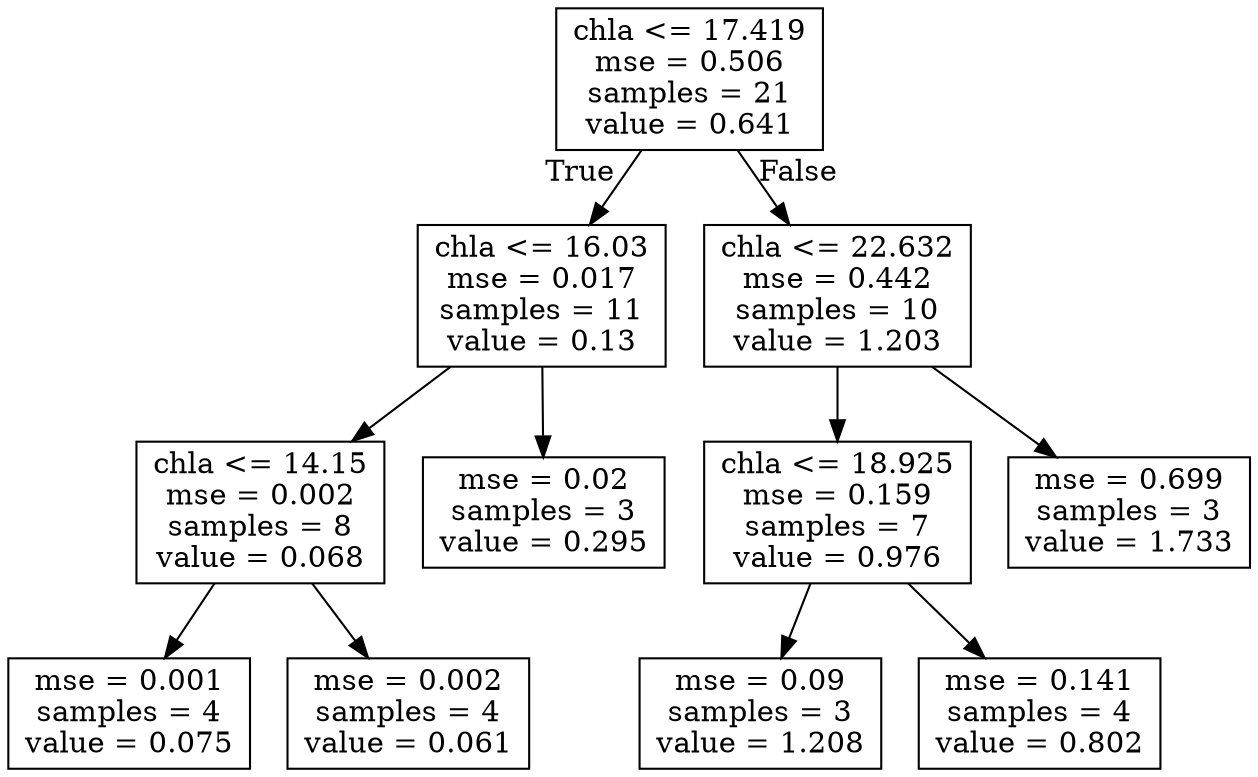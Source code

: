 digraph Tree {
node [shape=box] ;
0 [label="chla <= 17.419\nmse = 0.506\nsamples = 21\nvalue = 0.641"] ;
1 [label="chla <= 16.03\nmse = 0.017\nsamples = 11\nvalue = 0.13"] ;
0 -> 1 [labeldistance=2.5, labelangle=45, headlabel="True"] ;
7 [label="chla <= 14.15\nmse = 0.002\nsamples = 8\nvalue = 0.068"] ;
1 -> 7 ;
9 [label="mse = 0.001\nsamples = 4\nvalue = 0.075"] ;
7 -> 9 ;
10 [label="mse = 0.002\nsamples = 4\nvalue = 0.061"] ;
7 -> 10 ;
8 [label="mse = 0.02\nsamples = 3\nvalue = 0.295"] ;
1 -> 8 ;
2 [label="chla <= 22.632\nmse = 0.442\nsamples = 10\nvalue = 1.203"] ;
0 -> 2 [labeldistance=2.5, labelangle=-45, headlabel="False"] ;
3 [label="chla <= 18.925\nmse = 0.159\nsamples = 7\nvalue = 0.976"] ;
2 -> 3 ;
5 [label="mse = 0.09\nsamples = 3\nvalue = 1.208"] ;
3 -> 5 ;
6 [label="mse = 0.141\nsamples = 4\nvalue = 0.802"] ;
3 -> 6 ;
4 [label="mse = 0.699\nsamples = 3\nvalue = 1.733"] ;
2 -> 4 ;
}